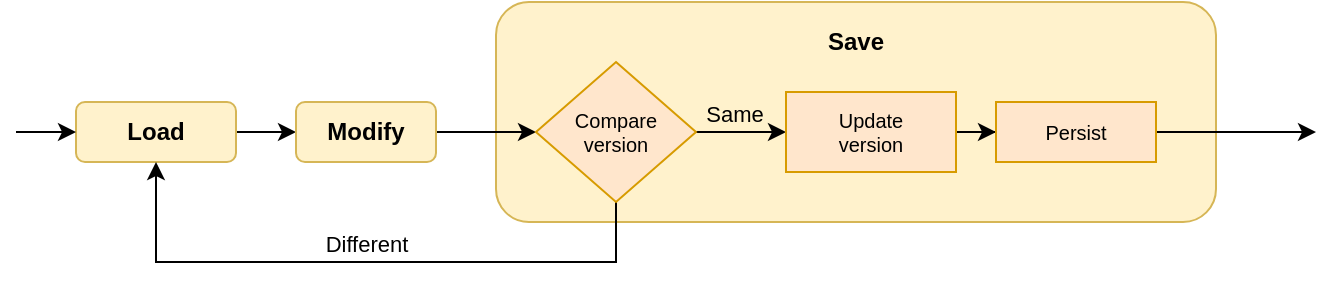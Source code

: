 <mxfile version="14.4.4" type="device"><diagram id="ahWyJgCvM4KHJj_LbH8q" name="Page-1"><mxGraphModel dx="1422" dy="791" grid="1" gridSize="10" guides="1" tooltips="1" connect="1" arrows="1" fold="1" page="1" pageScale="1" pageWidth="850" pageHeight="1100" math="0" shadow="0"><root><mxCell id="0"/><mxCell id="1" parent="0"/><mxCell id="mNh7ytlUGAq3IMPd_LsO-58" value="" style="rounded=1;whiteSpace=wrap;html=1;fillColor=#fff2cc;strokeColor=#d6b656;" vertex="1" parent="1"><mxGeometry x="260" y="290" width="360" height="110" as="geometry"/></mxCell><mxCell id="mNh7ytlUGAq3IMPd_LsO-59" style="edgeStyle=orthogonalEdgeStyle;rounded=0;orthogonalLoop=1;jettySize=auto;html=1;entryX=0;entryY=0.5;entryDx=0;entryDy=0;labelBackgroundColor=none;" edge="1" parent="1" source="mNh7ytlUGAq3IMPd_LsO-60" target="mNh7ytlUGAq3IMPd_LsO-62"><mxGeometry relative="1" as="geometry"/></mxCell><mxCell id="mNh7ytlUGAq3IMPd_LsO-60" value="Load" style="rounded=1;whiteSpace=wrap;html=1;fontStyle=1;fillColor=#fff2cc;strokeColor=#d6b656;" vertex="1" parent="1"><mxGeometry x="50" y="340" width="80" height="30" as="geometry"/></mxCell><mxCell id="mNh7ytlUGAq3IMPd_LsO-61" style="edgeStyle=orthogonalEdgeStyle;rounded=0;orthogonalLoop=1;jettySize=auto;html=1;entryX=0;entryY=0.5;entryDx=0;entryDy=0;" edge="1" parent="1" source="mNh7ytlUGAq3IMPd_LsO-62" target="mNh7ytlUGAq3IMPd_LsO-65"><mxGeometry relative="1" as="geometry"><Array as="points"/></mxGeometry></mxCell><mxCell id="mNh7ytlUGAq3IMPd_LsO-62" value="Modify" style="rounded=1;whiteSpace=wrap;html=1;fontStyle=1;fillColor=#fff2cc;strokeColor=#d6b656;" vertex="1" parent="1"><mxGeometry x="160" y="340" width="70" height="30" as="geometry"/></mxCell><mxCell id="mNh7ytlUGAq3IMPd_LsO-63" value="&lt;div&gt;Same&lt;/div&gt;" style="edgeStyle=orthogonalEdgeStyle;rounded=0;orthogonalLoop=1;jettySize=auto;html=1;exitX=1;exitY=0.5;exitDx=0;exitDy=0;entryX=0;entryY=0.5;entryDx=0;entryDy=0;labelPosition=center;verticalLabelPosition=top;align=center;verticalAlign=bottom;spacingLeft=0;labelBackgroundColor=none;spacingRight=8;" edge="1" parent="1" source="mNh7ytlUGAq3IMPd_LsO-65" target="mNh7ytlUGAq3IMPd_LsO-67"><mxGeometry relative="1" as="geometry"><mxPoint x="410" y="540" as="targetPoint"/></mxGeometry></mxCell><mxCell id="mNh7ytlUGAq3IMPd_LsO-64" value="Different" style="edgeStyle=orthogonalEdgeStyle;rounded=0;orthogonalLoop=1;jettySize=auto;html=1;exitX=0.5;exitY=1;exitDx=0;exitDy=0;entryX=0.5;entryY=1;entryDx=0;entryDy=0;labelBackgroundColor=none;labelPosition=center;verticalLabelPosition=top;align=center;verticalAlign=bottom;" edge="1" parent="1" source="mNh7ytlUGAq3IMPd_LsO-65" target="mNh7ytlUGAq3IMPd_LsO-60"><mxGeometry relative="1" as="geometry"><Array as="points"><mxPoint x="320" y="420"/><mxPoint x="90" y="420"/></Array></mxGeometry></mxCell><mxCell id="mNh7ytlUGAq3IMPd_LsO-65" value="&lt;div style=&quot;font-size: 10px;&quot;&gt;Compare&lt;/div&gt;&lt;div style=&quot;font-size: 10px;&quot;&gt;version&lt;br style=&quot;font-size: 10px;&quot;&gt;&lt;/div&gt;" style="rhombus;whiteSpace=wrap;html=1;fillColor=#ffe6cc;strokeColor=#d79b00;fontSize=10;" vertex="1" parent="1"><mxGeometry x="280" y="320" width="80" height="70" as="geometry"/></mxCell><mxCell id="mNh7ytlUGAq3IMPd_LsO-66" style="edgeStyle=orthogonalEdgeStyle;rounded=0;orthogonalLoop=1;jettySize=auto;html=1;entryX=0;entryY=0.5;entryDx=0;entryDy=0;" edge="1" parent="1" source="mNh7ytlUGAq3IMPd_LsO-67" target="mNh7ytlUGAq3IMPd_LsO-69"><mxGeometry relative="1" as="geometry"/></mxCell><mxCell id="mNh7ytlUGAq3IMPd_LsO-67" value="&lt;div style=&quot;font-size: 10px;&quot;&gt;Update&lt;/div&gt;&lt;div style=&quot;font-size: 10px;&quot;&gt;version&lt;br style=&quot;font-size: 10px;&quot;&gt;&lt;/div&gt;" style="rounded=0;whiteSpace=wrap;html=1;fillColor=#ffe6cc;strokeColor=#d79b00;fontSize=10;" vertex="1" parent="1"><mxGeometry x="405" y="335" width="85" height="40" as="geometry"/></mxCell><mxCell id="mNh7ytlUGAq3IMPd_LsO-68" style="edgeStyle=orthogonalEdgeStyle;rounded=0;orthogonalLoop=1;jettySize=auto;html=1;" edge="1" parent="1" source="mNh7ytlUGAq3IMPd_LsO-69"><mxGeometry relative="1" as="geometry"><mxPoint x="670" y="355" as="targetPoint"/></mxGeometry></mxCell><mxCell id="mNh7ytlUGAq3IMPd_LsO-69" value="Persist" style="rounded=0;whiteSpace=wrap;html=1;fillColor=#ffe6cc;strokeColor=#d79b00;fontSize=10;" vertex="1" parent="1"><mxGeometry x="510" y="340" width="80" height="30" as="geometry"/></mxCell><mxCell id="mNh7ytlUGAq3IMPd_LsO-70" value="Save" style="text;html=1;strokeColor=none;fillColor=none;align=center;verticalAlign=middle;whiteSpace=wrap;rounded=0;fontStyle=1" vertex="1" parent="1"><mxGeometry x="420" y="300" width="40" height="20" as="geometry"/></mxCell><mxCell id="mNh7ytlUGAq3IMPd_LsO-71" value="" style="endArrow=classic;html=1;labelBackgroundColor=none;entryX=0;entryY=0.5;entryDx=0;entryDy=0;" edge="1" parent="1" target="mNh7ytlUGAq3IMPd_LsO-60"><mxGeometry width="50" height="50" relative="1" as="geometry"><mxPoint x="20" y="355" as="sourcePoint"/><mxPoint x="370" y="570" as="targetPoint"/></mxGeometry></mxCell></root></mxGraphModel></diagram></mxfile>